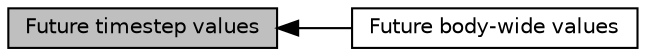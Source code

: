 digraph "Future timestep values"
{
  edge [fontname="Helvetica",fontsize="10",labelfontname="Helvetica",labelfontsize="10"];
  node [fontname="Helvetica",fontsize="10",shape=box];
  rankdir=LR;
  Node1 [label="Future timestep values",height=0.2,width=0.4,color="black", fillcolor="grey75", style="filled", fontcolor="black",tooltip="Future values used throughout the sim's run. Projected and actualized."];
  Node2 [label="Future body-wide values",height=0.2,width=0.4,color="black", fillcolor="white", style="filled",URL="$group__futbody.html",tooltip=" "];
  Node1->Node2 [shape=plaintext, dir="back", style="solid"];
}
